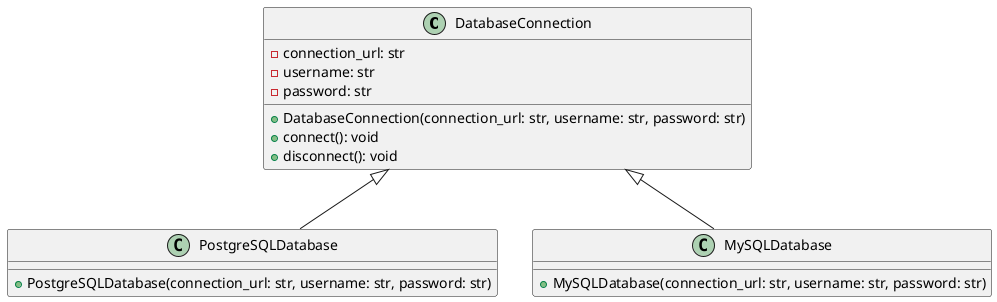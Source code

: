 @startuml
class DatabaseConnection {
  -connection_url: str
  -username: str
  -password: str
  +DatabaseConnection(connection_url: str, username: str, password: str)
  +connect(): void
  +disconnect(): void
}

class PostgreSQLDatabase {
  +PostgreSQLDatabase(connection_url: str, username: str, password: str)
}

class MySQLDatabase {
  +MySQLDatabase(connection_url: str, username: str, password: str)
}

DatabaseConnection <|-- PostgreSQLDatabase
DatabaseConnection <|-- MySQLDatabase
@enduml
